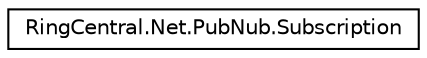 digraph "Graphical Class Hierarchy"
{
 // LATEX_PDF_SIZE
  edge [fontname="Helvetica",fontsize="10",labelfontname="Helvetica",labelfontsize="10"];
  node [fontname="Helvetica",fontsize="10",shape=record];
  rankdir="LR";
  Node0 [label="RingCentral.Net.PubNub.Subscription",height=0.2,width=0.4,color="black", fillcolor="white", style="filled",URL="$classRingCentral_1_1Net_1_1PubNub_1_1Subscription.html",tooltip=" "];
}

